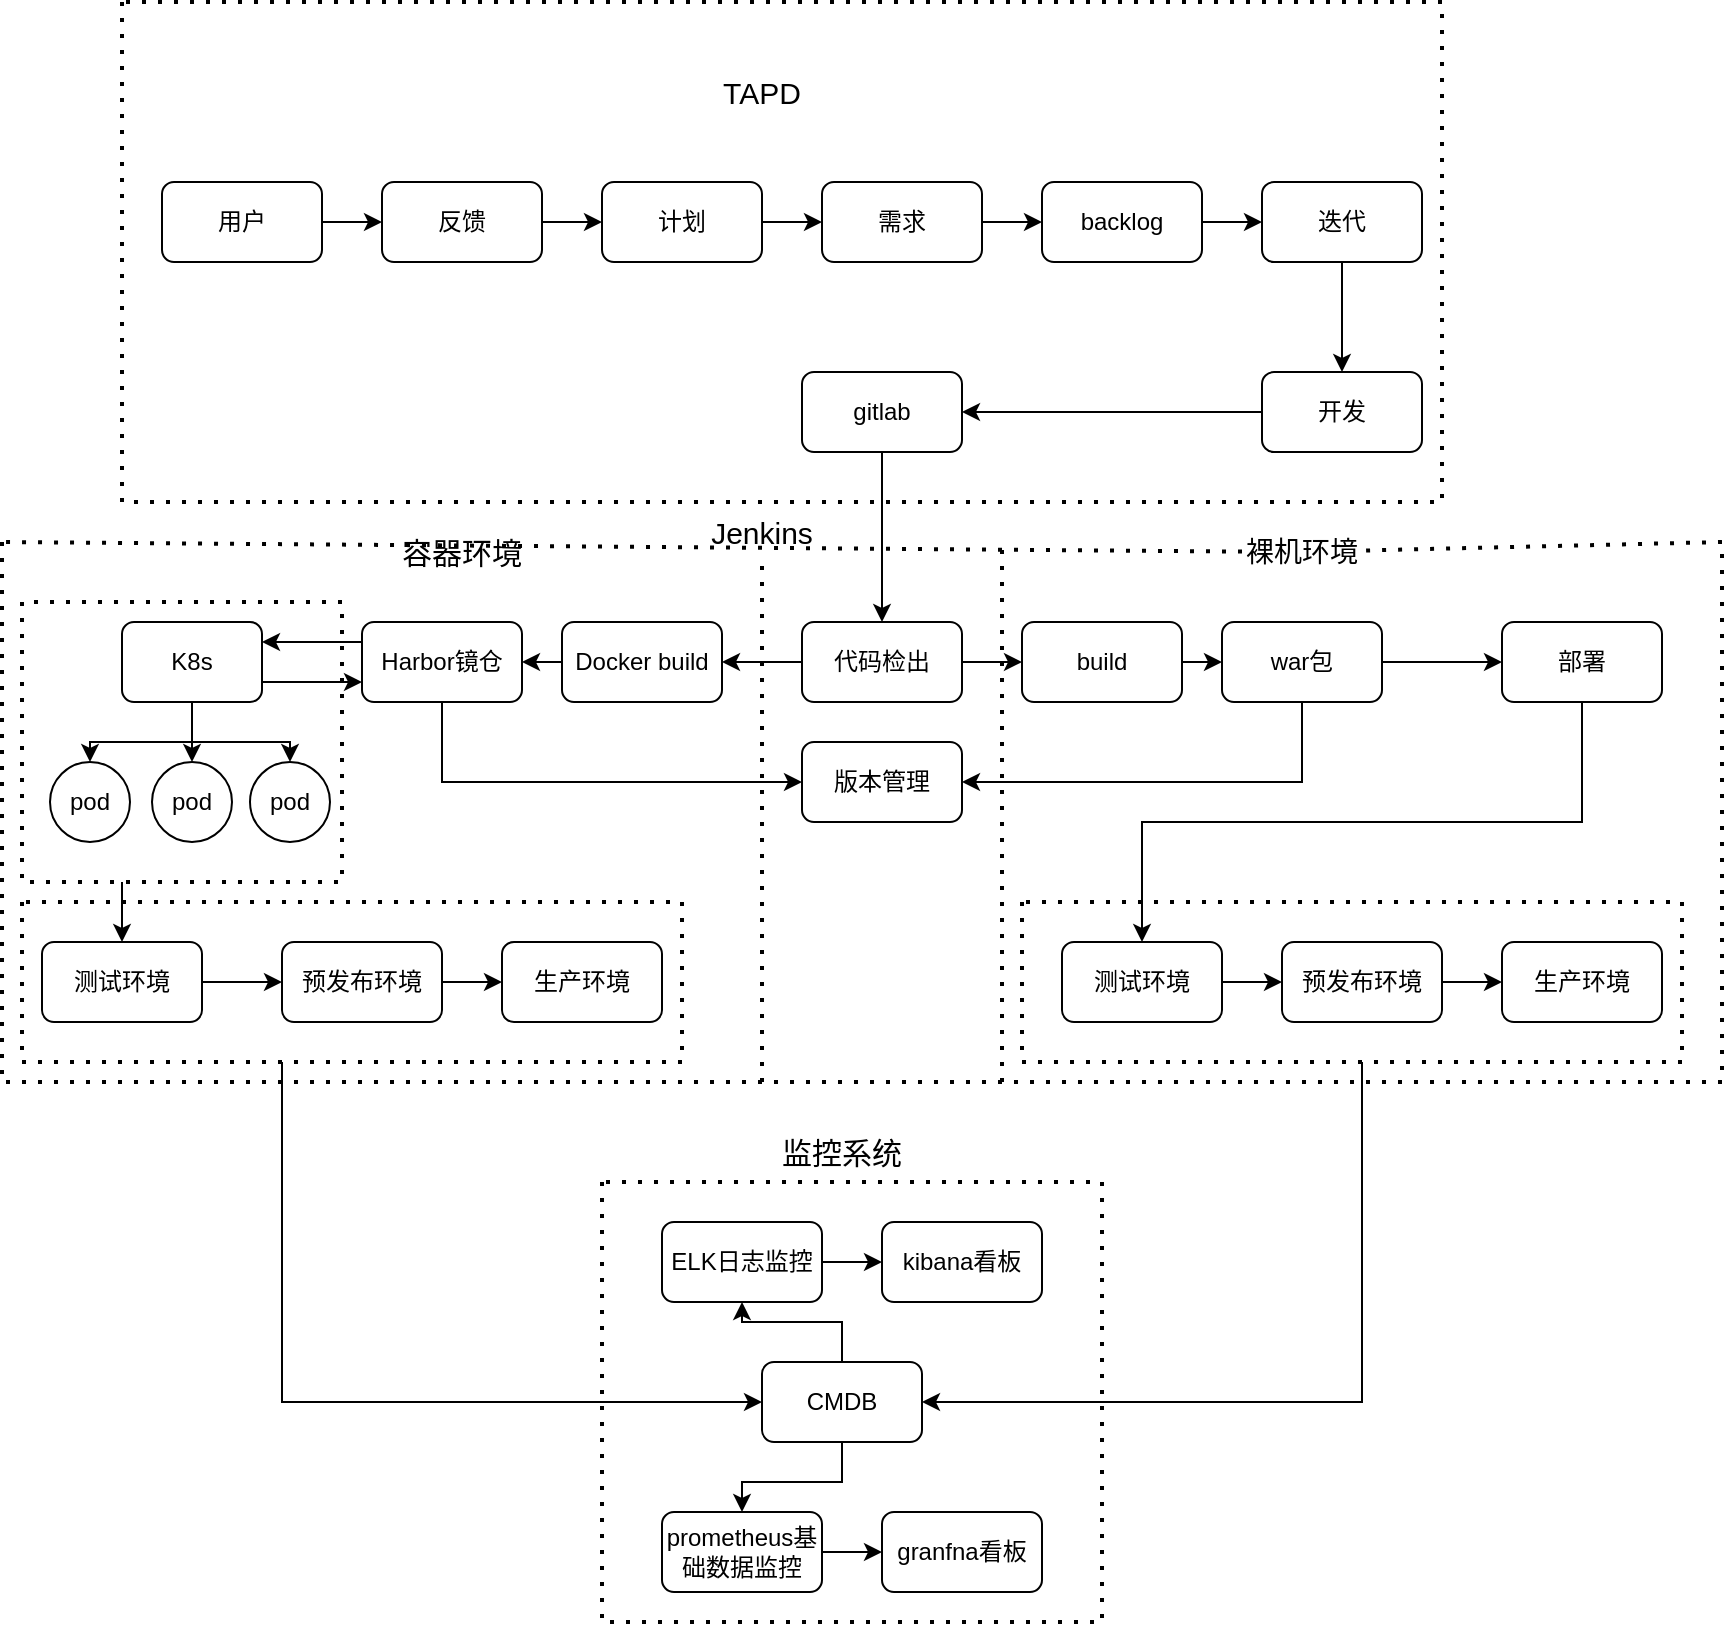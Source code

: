 <mxfile version="15.6.8" type="github">
  <diagram id="ewAgk28_D8-xKCc3fxLr" name="Page-1">
    <mxGraphModel dx="1245" dy="654" grid="1" gridSize="10" guides="1" tooltips="1" connect="1" arrows="1" fold="1" page="1" pageScale="1" pageWidth="827" pageHeight="1169" math="0" shadow="0">
      <root>
        <mxCell id="0" />
        <mxCell id="1" parent="0" />
        <mxCell id="5S8CrPWEdhfOQKya8A3b-28" style="edgeStyle=orthogonalEdgeStyle;rounded=0;orthogonalLoop=1;jettySize=auto;html=1;exitX=1;exitY=0.5;exitDx=0;exitDy=0;" parent="1" source="5S8CrPWEdhfOQKya8A3b-17" target="5S8CrPWEdhfOQKya8A3b-18" edge="1">
          <mxGeometry relative="1" as="geometry" />
        </mxCell>
        <mxCell id="5S8CrPWEdhfOQKya8A3b-17" value="用户" style="rounded=1;whiteSpace=wrap;html=1;" parent="1" vertex="1">
          <mxGeometry x="440" y="220" width="80" height="40" as="geometry" />
        </mxCell>
        <mxCell id="5S8CrPWEdhfOQKya8A3b-29" style="edgeStyle=orthogonalEdgeStyle;rounded=0;orthogonalLoop=1;jettySize=auto;html=1;exitX=1;exitY=0.5;exitDx=0;exitDy=0;entryX=0;entryY=0.5;entryDx=0;entryDy=0;" parent="1" source="5S8CrPWEdhfOQKya8A3b-18" target="5S8CrPWEdhfOQKya8A3b-19" edge="1">
          <mxGeometry relative="1" as="geometry" />
        </mxCell>
        <mxCell id="5S8CrPWEdhfOQKya8A3b-18" value="反馈" style="rounded=1;whiteSpace=wrap;html=1;" parent="1" vertex="1">
          <mxGeometry x="550" y="220" width="80" height="40" as="geometry" />
        </mxCell>
        <mxCell id="5S8CrPWEdhfOQKya8A3b-30" style="edgeStyle=orthogonalEdgeStyle;rounded=0;orthogonalLoop=1;jettySize=auto;html=1;exitX=1;exitY=0.5;exitDx=0;exitDy=0;entryX=0;entryY=0.5;entryDx=0;entryDy=0;" parent="1" source="5S8CrPWEdhfOQKya8A3b-19" target="5S8CrPWEdhfOQKya8A3b-20" edge="1">
          <mxGeometry relative="1" as="geometry" />
        </mxCell>
        <mxCell id="5S8CrPWEdhfOQKya8A3b-19" value="计划" style="rounded=1;whiteSpace=wrap;html=1;" parent="1" vertex="1">
          <mxGeometry x="660" y="220" width="80" height="40" as="geometry" />
        </mxCell>
        <mxCell id="5S8CrPWEdhfOQKya8A3b-31" style="edgeStyle=orthogonalEdgeStyle;rounded=0;orthogonalLoop=1;jettySize=auto;html=1;exitX=1;exitY=0.5;exitDx=0;exitDy=0;entryX=0;entryY=0.5;entryDx=0;entryDy=0;" parent="1" source="5S8CrPWEdhfOQKya8A3b-20" target="5S8CrPWEdhfOQKya8A3b-21" edge="1">
          <mxGeometry relative="1" as="geometry" />
        </mxCell>
        <mxCell id="5S8CrPWEdhfOQKya8A3b-20" value="需求" style="rounded=1;whiteSpace=wrap;html=1;" parent="1" vertex="1">
          <mxGeometry x="770" y="220" width="80" height="40" as="geometry" />
        </mxCell>
        <mxCell id="5S8CrPWEdhfOQKya8A3b-32" style="edgeStyle=orthogonalEdgeStyle;rounded=0;orthogonalLoop=1;jettySize=auto;html=1;exitX=1;exitY=0.5;exitDx=0;exitDy=0;entryX=0;entryY=0.5;entryDx=0;entryDy=0;" parent="1" source="5S8CrPWEdhfOQKya8A3b-21" target="5S8CrPWEdhfOQKya8A3b-22" edge="1">
          <mxGeometry relative="1" as="geometry" />
        </mxCell>
        <mxCell id="5S8CrPWEdhfOQKya8A3b-21" value="backlog" style="rounded=1;whiteSpace=wrap;html=1;" parent="1" vertex="1">
          <mxGeometry x="880" y="220" width="80" height="40" as="geometry" />
        </mxCell>
        <mxCell id="5S8CrPWEdhfOQKya8A3b-27" style="edgeStyle=orthogonalEdgeStyle;rounded=0;orthogonalLoop=1;jettySize=auto;html=1;exitX=0.5;exitY=1;exitDx=0;exitDy=0;entryX=0.5;entryY=0;entryDx=0;entryDy=0;" parent="1" source="5S8CrPWEdhfOQKya8A3b-22" target="5S8CrPWEdhfOQKya8A3b-23" edge="1">
          <mxGeometry relative="1" as="geometry" />
        </mxCell>
        <mxCell id="5S8CrPWEdhfOQKya8A3b-22" value="迭代" style="rounded=1;whiteSpace=wrap;html=1;" parent="1" vertex="1">
          <mxGeometry x="990" y="220" width="80" height="40" as="geometry" />
        </mxCell>
        <mxCell id="5S8CrPWEdhfOQKya8A3b-26" style="edgeStyle=orthogonalEdgeStyle;rounded=0;orthogonalLoop=1;jettySize=auto;html=1;exitX=0;exitY=0.5;exitDx=0;exitDy=0;entryX=1;entryY=0.5;entryDx=0;entryDy=0;" parent="1" source="5S8CrPWEdhfOQKya8A3b-23" target="5S8CrPWEdhfOQKya8A3b-24" edge="1">
          <mxGeometry relative="1" as="geometry" />
        </mxCell>
        <mxCell id="5S8CrPWEdhfOQKya8A3b-23" value="开发" style="rounded=1;whiteSpace=wrap;html=1;" parent="1" vertex="1">
          <mxGeometry x="990" y="315" width="80" height="40" as="geometry" />
        </mxCell>
        <mxCell id="5S8CrPWEdhfOQKya8A3b-40" style="edgeStyle=orthogonalEdgeStyle;rounded=0;orthogonalLoop=1;jettySize=auto;html=1;exitX=0.5;exitY=1;exitDx=0;exitDy=0;entryX=0.5;entryY=0;entryDx=0;entryDy=0;" parent="1" source="5S8CrPWEdhfOQKya8A3b-24" target="5S8CrPWEdhfOQKya8A3b-35" edge="1">
          <mxGeometry relative="1" as="geometry" />
        </mxCell>
        <mxCell id="5S8CrPWEdhfOQKya8A3b-24" value="gitlab" style="rounded=1;whiteSpace=wrap;html=1;" parent="1" vertex="1">
          <mxGeometry x="760" y="315" width="80" height="40" as="geometry" />
        </mxCell>
        <mxCell id="5S8CrPWEdhfOQKya8A3b-33" value="" style="endArrow=none;dashed=1;html=1;dashPattern=1 3;strokeWidth=2;rounded=0;" parent="1" edge="1">
          <mxGeometry width="50" height="50" relative="1" as="geometry">
            <mxPoint x="420" y="130" as="sourcePoint" />
            <mxPoint x="420" y="130" as="targetPoint" />
            <Array as="points">
              <mxPoint x="420" y="380" />
              <mxPoint x="1080" y="380" />
              <mxPoint x="1080" y="130" />
            </Array>
          </mxGeometry>
        </mxCell>
        <mxCell id="5S8CrPWEdhfOQKya8A3b-34" value="&lt;font style=&quot;font-size: 15px&quot;&gt;TAPD&lt;/font&gt;" style="text;html=1;strokeColor=none;fillColor=none;align=center;verticalAlign=middle;whiteSpace=wrap;rounded=0;" parent="1" vertex="1">
          <mxGeometry x="710" y="160" width="60" height="30" as="geometry" />
        </mxCell>
        <mxCell id="_a8eyUMC2ZlrNDKBccpk-2" style="edgeStyle=orthogonalEdgeStyle;rounded=0;orthogonalLoop=1;jettySize=auto;html=1;exitX=0;exitY=0.5;exitDx=0;exitDy=0;entryX=1;entryY=0.5;entryDx=0;entryDy=0;" edge="1" parent="1" source="5S8CrPWEdhfOQKya8A3b-35" target="_a8eyUMC2ZlrNDKBccpk-1">
          <mxGeometry relative="1" as="geometry" />
        </mxCell>
        <mxCell id="_a8eyUMC2ZlrNDKBccpk-22" style="edgeStyle=orthogonalEdgeStyle;rounded=0;orthogonalLoop=1;jettySize=auto;html=1;exitX=1;exitY=0.5;exitDx=0;exitDy=0;entryX=0;entryY=0.5;entryDx=0;entryDy=0;" edge="1" parent="1" source="5S8CrPWEdhfOQKya8A3b-35" target="_a8eyUMC2ZlrNDKBccpk-15">
          <mxGeometry relative="1" as="geometry" />
        </mxCell>
        <mxCell id="5S8CrPWEdhfOQKya8A3b-35" value="代码检出" style="rounded=1;whiteSpace=wrap;html=1;" parent="1" vertex="1">
          <mxGeometry x="760" y="440" width="80" height="40" as="geometry" />
        </mxCell>
        <mxCell id="_a8eyUMC2ZlrNDKBccpk-48" style="edgeStyle=orthogonalEdgeStyle;rounded=0;orthogonalLoop=1;jettySize=auto;html=1;exitX=1;exitY=0.5;exitDx=0;exitDy=0;entryX=0;entryY=0.5;entryDx=0;entryDy=0;fontSize=15;" edge="1" parent="1" source="5S8CrPWEdhfOQKya8A3b-36" target="5S8CrPWEdhfOQKya8A3b-37">
          <mxGeometry relative="1" as="geometry" />
        </mxCell>
        <mxCell id="5S8CrPWEdhfOQKya8A3b-36" value="测试环境" style="rounded=1;whiteSpace=wrap;html=1;" parent="1" vertex="1">
          <mxGeometry x="890" y="600" width="80" height="40" as="geometry" />
        </mxCell>
        <mxCell id="_a8eyUMC2ZlrNDKBccpk-49" style="edgeStyle=orthogonalEdgeStyle;rounded=0;orthogonalLoop=1;jettySize=auto;html=1;exitX=1;exitY=0.5;exitDx=0;exitDy=0;entryX=0;entryY=0.5;entryDx=0;entryDy=0;fontSize=15;" edge="1" parent="1" source="5S8CrPWEdhfOQKya8A3b-37" target="5S8CrPWEdhfOQKya8A3b-38">
          <mxGeometry relative="1" as="geometry" />
        </mxCell>
        <mxCell id="5S8CrPWEdhfOQKya8A3b-37" value="预发布环境" style="rounded=1;whiteSpace=wrap;html=1;" parent="1" vertex="1">
          <mxGeometry x="1000" y="600" width="80" height="40" as="geometry" />
        </mxCell>
        <mxCell id="5S8CrPWEdhfOQKya8A3b-38" value="生产环境" style="rounded=1;whiteSpace=wrap;html=1;" parent="1" vertex="1">
          <mxGeometry x="1110" y="600" width="80" height="40" as="geometry" />
        </mxCell>
        <mxCell id="5S8CrPWEdhfOQKya8A3b-39" value="" style="endArrow=none;dashed=1;html=1;dashPattern=1 3;strokeWidth=2;rounded=0;startArrow=none;" parent="1" edge="1" source="_a8eyUMC2ZlrNDKBccpk-36">
          <mxGeometry width="50" height="50" relative="1" as="geometry">
            <mxPoint x="360" y="400" as="sourcePoint" />
            <mxPoint x="360" y="400" as="targetPoint" />
            <Array as="points" />
          </mxGeometry>
        </mxCell>
        <mxCell id="5S8CrPWEdhfOQKya8A3b-49" style="edgeStyle=orthogonalEdgeStyle;rounded=0;orthogonalLoop=1;jettySize=auto;html=1;exitX=1;exitY=0.5;exitDx=0;exitDy=0;entryX=0;entryY=0.5;entryDx=0;entryDy=0;" parent="1" source="5S8CrPWEdhfOQKya8A3b-44" target="5S8CrPWEdhfOQKya8A3b-47" edge="1">
          <mxGeometry relative="1" as="geometry" />
        </mxCell>
        <mxCell id="5S8CrPWEdhfOQKya8A3b-44" value="ELK日志监控" style="rounded=1;whiteSpace=wrap;html=1;" parent="1" vertex="1">
          <mxGeometry x="690" y="740" width="80" height="40" as="geometry" />
        </mxCell>
        <mxCell id="5S8CrPWEdhfOQKya8A3b-50" style="edgeStyle=orthogonalEdgeStyle;rounded=0;orthogonalLoop=1;jettySize=auto;html=1;exitX=1;exitY=0.5;exitDx=0;exitDy=0;entryX=0;entryY=0.5;entryDx=0;entryDy=0;" parent="1" source="5S8CrPWEdhfOQKya8A3b-45" target="5S8CrPWEdhfOQKya8A3b-46" edge="1">
          <mxGeometry relative="1" as="geometry" />
        </mxCell>
        <mxCell id="5S8CrPWEdhfOQKya8A3b-45" value="prometheus基础数据监控" style="rounded=1;whiteSpace=wrap;html=1;" parent="1" vertex="1">
          <mxGeometry x="690" y="885" width="80" height="40" as="geometry" />
        </mxCell>
        <mxCell id="5S8CrPWEdhfOQKya8A3b-46" value="granfna看板" style="rounded=1;whiteSpace=wrap;html=1;" parent="1" vertex="1">
          <mxGeometry x="800" y="885" width="80" height="40" as="geometry" />
        </mxCell>
        <mxCell id="5S8CrPWEdhfOQKya8A3b-47" value="kibana看板" style="rounded=1;whiteSpace=wrap;html=1;" parent="1" vertex="1">
          <mxGeometry x="800" y="740" width="80" height="40" as="geometry" />
        </mxCell>
        <mxCell id="5S8CrPWEdhfOQKya8A3b-52" style="edgeStyle=orthogonalEdgeStyle;rounded=0;orthogonalLoop=1;jettySize=auto;html=1;exitX=0.5;exitY=1;exitDx=0;exitDy=0;entryX=0.5;entryY=0;entryDx=0;entryDy=0;" parent="1" source="5S8CrPWEdhfOQKya8A3b-51" target="5S8CrPWEdhfOQKya8A3b-45" edge="1">
          <mxGeometry relative="1" as="geometry" />
        </mxCell>
        <mxCell id="5S8CrPWEdhfOQKya8A3b-53" style="edgeStyle=orthogonalEdgeStyle;rounded=0;orthogonalLoop=1;jettySize=auto;html=1;exitX=0.5;exitY=0;exitDx=0;exitDy=0;entryX=0.5;entryY=1;entryDx=0;entryDy=0;" parent="1" source="5S8CrPWEdhfOQKya8A3b-51" target="5S8CrPWEdhfOQKya8A3b-44" edge="1">
          <mxGeometry relative="1" as="geometry" />
        </mxCell>
        <mxCell id="5S8CrPWEdhfOQKya8A3b-51" value="CMDB" style="rounded=1;whiteSpace=wrap;html=1;" parent="1" vertex="1">
          <mxGeometry x="740" y="810" width="80" height="40" as="geometry" />
        </mxCell>
        <mxCell id="5S8CrPWEdhfOQKya8A3b-54" value="" style="endArrow=none;dashed=1;html=1;dashPattern=1 3;strokeWidth=2;rounded=0;" parent="1" edge="1">
          <mxGeometry width="50" height="50" relative="1" as="geometry">
            <mxPoint x="660" y="720" as="sourcePoint" />
            <mxPoint x="660" y="720" as="targetPoint" />
            <Array as="points">
              <mxPoint x="660" y="940" />
              <mxPoint x="910" y="940" />
              <mxPoint x="910" y="720" />
            </Array>
          </mxGeometry>
        </mxCell>
        <mxCell id="_a8eyUMC2ZlrNDKBccpk-4" style="edgeStyle=orthogonalEdgeStyle;rounded=0;orthogonalLoop=1;jettySize=auto;html=1;exitX=0;exitY=0.5;exitDx=0;exitDy=0;entryX=1;entryY=0.5;entryDx=0;entryDy=0;" edge="1" parent="1" source="_a8eyUMC2ZlrNDKBccpk-1" target="_a8eyUMC2ZlrNDKBccpk-3">
          <mxGeometry relative="1" as="geometry" />
        </mxCell>
        <mxCell id="_a8eyUMC2ZlrNDKBccpk-1" value="Docker build" style="rounded=1;whiteSpace=wrap;html=1;" vertex="1" parent="1">
          <mxGeometry x="640" y="440" width="80" height="40" as="geometry" />
        </mxCell>
        <mxCell id="_a8eyUMC2ZlrNDKBccpk-5" style="edgeStyle=orthogonalEdgeStyle;rounded=0;orthogonalLoop=1;jettySize=auto;html=1;exitX=0;exitY=0.25;exitDx=0;exitDy=0;" edge="1" parent="1" source="_a8eyUMC2ZlrNDKBccpk-3">
          <mxGeometry relative="1" as="geometry">
            <mxPoint x="490" y="450" as="targetPoint" />
            <mxPoint x="530" y="450" as="sourcePoint" />
          </mxGeometry>
        </mxCell>
        <mxCell id="_a8eyUMC2ZlrNDKBccpk-52" style="edgeStyle=orthogonalEdgeStyle;rounded=0;orthogonalLoop=1;jettySize=auto;html=1;exitX=0.5;exitY=1;exitDx=0;exitDy=0;entryX=0;entryY=0.5;entryDx=0;entryDy=0;fontSize=15;" edge="1" parent="1" source="_a8eyUMC2ZlrNDKBccpk-3" target="_a8eyUMC2ZlrNDKBccpk-51">
          <mxGeometry relative="1" as="geometry" />
        </mxCell>
        <mxCell id="_a8eyUMC2ZlrNDKBccpk-3" value="Harbor镜仓" style="rounded=1;whiteSpace=wrap;html=1;" vertex="1" parent="1">
          <mxGeometry x="540" y="440" width="80" height="40" as="geometry" />
        </mxCell>
        <mxCell id="_a8eyUMC2ZlrNDKBccpk-7" style="edgeStyle=orthogonalEdgeStyle;rounded=0;orthogonalLoop=1;jettySize=auto;html=1;exitX=1;exitY=0.75;exitDx=0;exitDy=0;entryX=0;entryY=0.75;entryDx=0;entryDy=0;" edge="1" parent="1" source="_a8eyUMC2ZlrNDKBccpk-6" target="_a8eyUMC2ZlrNDKBccpk-3">
          <mxGeometry relative="1" as="geometry">
            <mxPoint x="530" y="470" as="targetPoint" />
          </mxGeometry>
        </mxCell>
        <mxCell id="_a8eyUMC2ZlrNDKBccpk-12" style="edgeStyle=orthogonalEdgeStyle;rounded=0;orthogonalLoop=1;jettySize=auto;html=1;exitX=0.5;exitY=1;exitDx=0;exitDy=0;entryX=0.5;entryY=0;entryDx=0;entryDy=0;" edge="1" parent="1" source="_a8eyUMC2ZlrNDKBccpk-6" target="_a8eyUMC2ZlrNDKBccpk-8">
          <mxGeometry relative="1" as="geometry" />
        </mxCell>
        <mxCell id="_a8eyUMC2ZlrNDKBccpk-13" style="edgeStyle=orthogonalEdgeStyle;rounded=0;orthogonalLoop=1;jettySize=auto;html=1;exitX=0.5;exitY=1;exitDx=0;exitDy=0;entryX=0.5;entryY=0;entryDx=0;entryDy=0;" edge="1" parent="1" source="_a8eyUMC2ZlrNDKBccpk-6" target="_a8eyUMC2ZlrNDKBccpk-10">
          <mxGeometry relative="1" as="geometry" />
        </mxCell>
        <mxCell id="_a8eyUMC2ZlrNDKBccpk-14" style="edgeStyle=orthogonalEdgeStyle;rounded=0;orthogonalLoop=1;jettySize=auto;html=1;exitX=0.5;exitY=1;exitDx=0;exitDy=0;entryX=0.5;entryY=0;entryDx=0;entryDy=0;" edge="1" parent="1" source="_a8eyUMC2ZlrNDKBccpk-6" target="_a8eyUMC2ZlrNDKBccpk-11">
          <mxGeometry relative="1" as="geometry" />
        </mxCell>
        <mxCell id="_a8eyUMC2ZlrNDKBccpk-6" value="K8s" style="rounded=1;whiteSpace=wrap;html=1;" vertex="1" parent="1">
          <mxGeometry x="420" y="440" width="70" height="40" as="geometry" />
        </mxCell>
        <mxCell id="_a8eyUMC2ZlrNDKBccpk-8" value="pod" style="ellipse;whiteSpace=wrap;html=1;aspect=fixed;" vertex="1" parent="1">
          <mxGeometry x="435" y="510" width="40" height="40" as="geometry" />
        </mxCell>
        <mxCell id="_a8eyUMC2ZlrNDKBccpk-10" value="pod" style="ellipse;whiteSpace=wrap;html=1;aspect=fixed;" vertex="1" parent="1">
          <mxGeometry x="384" y="510" width="40" height="40" as="geometry" />
        </mxCell>
        <mxCell id="_a8eyUMC2ZlrNDKBccpk-11" value="pod" style="ellipse;whiteSpace=wrap;html=1;aspect=fixed;" vertex="1" parent="1">
          <mxGeometry x="484" y="510" width="40" height="40" as="geometry" />
        </mxCell>
        <mxCell id="_a8eyUMC2ZlrNDKBccpk-23" style="edgeStyle=orthogonalEdgeStyle;rounded=0;orthogonalLoop=1;jettySize=auto;html=1;exitX=1;exitY=0.5;exitDx=0;exitDy=0;entryX=0;entryY=0.5;entryDx=0;entryDy=0;" edge="1" parent="1" source="_a8eyUMC2ZlrNDKBccpk-15" target="_a8eyUMC2ZlrNDKBccpk-16">
          <mxGeometry relative="1" as="geometry" />
        </mxCell>
        <mxCell id="_a8eyUMC2ZlrNDKBccpk-15" value="build" style="rounded=1;whiteSpace=wrap;html=1;" vertex="1" parent="1">
          <mxGeometry x="870" y="440" width="80" height="40" as="geometry" />
        </mxCell>
        <mxCell id="_a8eyUMC2ZlrNDKBccpk-24" style="edgeStyle=orthogonalEdgeStyle;rounded=0;orthogonalLoop=1;jettySize=auto;html=1;exitX=1;exitY=0.5;exitDx=0;exitDy=0;entryX=0;entryY=0.5;entryDx=0;entryDy=0;" edge="1" parent="1" source="_a8eyUMC2ZlrNDKBccpk-16" target="_a8eyUMC2ZlrNDKBccpk-17">
          <mxGeometry relative="1" as="geometry" />
        </mxCell>
        <mxCell id="_a8eyUMC2ZlrNDKBccpk-53" style="edgeStyle=orthogonalEdgeStyle;rounded=0;orthogonalLoop=1;jettySize=auto;html=1;exitX=0.5;exitY=1;exitDx=0;exitDy=0;entryX=1;entryY=0.5;entryDx=0;entryDy=0;fontSize=15;" edge="1" parent="1" source="_a8eyUMC2ZlrNDKBccpk-16" target="_a8eyUMC2ZlrNDKBccpk-51">
          <mxGeometry relative="1" as="geometry" />
        </mxCell>
        <mxCell id="_a8eyUMC2ZlrNDKBccpk-16" value="war包" style="rounded=1;whiteSpace=wrap;html=1;" vertex="1" parent="1">
          <mxGeometry x="970" y="440" width="80" height="40" as="geometry" />
        </mxCell>
        <mxCell id="_a8eyUMC2ZlrNDKBccpk-47" style="edgeStyle=orthogonalEdgeStyle;rounded=0;orthogonalLoop=1;jettySize=auto;html=1;exitX=0.5;exitY=1;exitDx=0;exitDy=0;entryX=0.5;entryY=0;entryDx=0;entryDy=0;fontSize=15;" edge="1" parent="1" source="_a8eyUMC2ZlrNDKBccpk-17" target="5S8CrPWEdhfOQKya8A3b-36">
          <mxGeometry relative="1" as="geometry" />
        </mxCell>
        <mxCell id="_a8eyUMC2ZlrNDKBccpk-17" value="部署" style="rounded=1;whiteSpace=wrap;html=1;" vertex="1" parent="1">
          <mxGeometry x="1110" y="440" width="80" height="40" as="geometry" />
        </mxCell>
        <mxCell id="_a8eyUMC2ZlrNDKBccpk-18" value="&lt;font style=&quot;font-size: 15px&quot;&gt;Jenkins&lt;/font&gt;" style="text;html=1;strokeColor=none;fillColor=none;align=center;verticalAlign=middle;whiteSpace=wrap;rounded=0;" vertex="1" parent="1">
          <mxGeometry x="710" y="380" width="60" height="30" as="geometry" />
        </mxCell>
        <mxCell id="_a8eyUMC2ZlrNDKBccpk-45" style="edgeStyle=orthogonalEdgeStyle;rounded=0;orthogonalLoop=1;jettySize=auto;html=1;exitX=1;exitY=0.5;exitDx=0;exitDy=0;entryX=0;entryY=0.5;entryDx=0;entryDy=0;fontSize=15;" edge="1" parent="1" source="_a8eyUMC2ZlrNDKBccpk-19" target="_a8eyUMC2ZlrNDKBccpk-20">
          <mxGeometry relative="1" as="geometry" />
        </mxCell>
        <mxCell id="_a8eyUMC2ZlrNDKBccpk-19" value="测试环境" style="rounded=1;whiteSpace=wrap;html=1;" vertex="1" parent="1">
          <mxGeometry x="380" y="600" width="80" height="40" as="geometry" />
        </mxCell>
        <mxCell id="_a8eyUMC2ZlrNDKBccpk-46" style="edgeStyle=orthogonalEdgeStyle;rounded=0;orthogonalLoop=1;jettySize=auto;html=1;exitX=1;exitY=0.5;exitDx=0;exitDy=0;entryX=0;entryY=0.5;entryDx=0;entryDy=0;fontSize=15;" edge="1" parent="1" source="_a8eyUMC2ZlrNDKBccpk-20" target="_a8eyUMC2ZlrNDKBccpk-21">
          <mxGeometry relative="1" as="geometry" />
        </mxCell>
        <mxCell id="_a8eyUMC2ZlrNDKBccpk-20" value="预发布环境" style="rounded=1;whiteSpace=wrap;html=1;" vertex="1" parent="1">
          <mxGeometry x="500" y="600" width="80" height="40" as="geometry" />
        </mxCell>
        <mxCell id="_a8eyUMC2ZlrNDKBccpk-21" value="生产环境" style="rounded=1;whiteSpace=wrap;html=1;" vertex="1" parent="1">
          <mxGeometry x="610" y="600" width="80" height="40" as="geometry" />
        </mxCell>
        <mxCell id="_a8eyUMC2ZlrNDKBccpk-28" value="" style="endArrow=none;dashed=1;html=1;dashPattern=1 3;strokeWidth=2;rounded=0;" edge="1" parent="1">
          <mxGeometry width="50" height="50" relative="1" as="geometry">
            <mxPoint x="370" y="430" as="sourcePoint" />
            <mxPoint x="370" y="430" as="targetPoint" />
            <Array as="points">
              <mxPoint x="370" y="570" />
              <mxPoint x="530" y="570" />
              <mxPoint x="530" y="430" />
            </Array>
          </mxGeometry>
        </mxCell>
        <mxCell id="_a8eyUMC2ZlrNDKBccpk-33" value="" style="endArrow=none;dashed=1;html=1;dashPattern=1 3;strokeWidth=2;rounded=0;" edge="1" parent="1" target="_a8eyUMC2ZlrNDKBccpk-18">
          <mxGeometry width="50" height="50" relative="1" as="geometry">
            <mxPoint x="740" y="670" as="sourcePoint" />
            <mxPoint x="730" y="600" as="targetPoint" />
            <Array as="points">
              <mxPoint x="740" y="610" />
            </Array>
          </mxGeometry>
        </mxCell>
        <mxCell id="_a8eyUMC2ZlrNDKBccpk-34" value="" style="endArrow=none;dashed=1;html=1;dashPattern=1 3;strokeWidth=2;rounded=0;" edge="1" parent="1">
          <mxGeometry width="50" height="50" relative="1" as="geometry">
            <mxPoint x="860" y="670" as="sourcePoint" />
            <mxPoint x="860" y="400" as="targetPoint" />
          </mxGeometry>
        </mxCell>
        <mxCell id="_a8eyUMC2ZlrNDKBccpk-35" value="&lt;font style=&quot;font-size: 15px&quot;&gt;容器环境&lt;/font&gt;" style="text;html=1;strokeColor=none;fillColor=none;align=center;verticalAlign=middle;whiteSpace=wrap;rounded=0;" vertex="1" parent="1">
          <mxGeometry x="540" y="380" width="100" height="50" as="geometry" />
        </mxCell>
        <mxCell id="_a8eyUMC2ZlrNDKBccpk-36" value="&lt;font style=&quot;font-size: 14px&quot;&gt;裸机环境&lt;/font&gt;" style="text;html=1;strokeColor=none;fillColor=none;align=center;verticalAlign=middle;whiteSpace=wrap;rounded=0;" vertex="1" parent="1">
          <mxGeometry x="980" y="390" width="60" height="30" as="geometry" />
        </mxCell>
        <mxCell id="_a8eyUMC2ZlrNDKBccpk-37" value="" style="endArrow=none;dashed=1;html=1;dashPattern=1 3;strokeWidth=2;rounded=0;" edge="1" parent="1" target="_a8eyUMC2ZlrNDKBccpk-36">
          <mxGeometry width="50" height="50" relative="1" as="geometry">
            <mxPoint x="360" y="400" as="sourcePoint" />
            <mxPoint x="360" y="400" as="targetPoint" />
            <Array as="points">
              <mxPoint x="360" y="670" />
              <mxPoint x="1220" y="670" />
              <mxPoint x="1220" y="400" />
            </Array>
          </mxGeometry>
        </mxCell>
        <mxCell id="_a8eyUMC2ZlrNDKBccpk-38" value="" style="endArrow=none;dashed=1;html=1;dashPattern=1 3;strokeWidth=2;rounded=0;" edge="1" parent="1">
          <mxGeometry width="50" height="50" relative="1" as="geometry">
            <mxPoint x="870" y="580" as="sourcePoint" />
            <mxPoint x="870" y="580" as="targetPoint" />
            <Array as="points">
              <mxPoint x="870" y="660" />
              <mxPoint x="1200" y="660" />
              <mxPoint x="1200" y="580" />
            </Array>
          </mxGeometry>
        </mxCell>
        <mxCell id="_a8eyUMC2ZlrNDKBccpk-40" value="" style="endArrow=classic;html=1;rounded=0;fontSize=15;entryX=0;entryY=0.5;entryDx=0;entryDy=0;" edge="1" parent="1" target="5S8CrPWEdhfOQKya8A3b-51">
          <mxGeometry width="50" height="50" relative="1" as="geometry">
            <mxPoint x="500" y="660" as="sourcePoint" />
            <mxPoint x="730" y="720" as="targetPoint" />
            <Array as="points">
              <mxPoint x="500" y="830" />
            </Array>
          </mxGeometry>
        </mxCell>
        <mxCell id="_a8eyUMC2ZlrNDKBccpk-41" value="" style="endArrow=classic;html=1;rounded=0;fontSize=15;entryX=1;entryY=0.5;entryDx=0;entryDy=0;" edge="1" parent="1" target="5S8CrPWEdhfOQKya8A3b-51">
          <mxGeometry width="50" height="50" relative="1" as="geometry">
            <mxPoint x="1040" y="660" as="sourcePoint" />
            <mxPoint x="750" y="840" as="targetPoint" />
            <Array as="points">
              <mxPoint x="1040" y="830" />
            </Array>
          </mxGeometry>
        </mxCell>
        <mxCell id="_a8eyUMC2ZlrNDKBccpk-42" value="监控系统" style="text;html=1;strokeColor=none;fillColor=none;align=center;verticalAlign=middle;whiteSpace=wrap;rounded=0;fontSize=15;" vertex="1" parent="1">
          <mxGeometry x="740" y="690" width="80" height="30" as="geometry" />
        </mxCell>
        <mxCell id="_a8eyUMC2ZlrNDKBccpk-44" value="" style="endArrow=classic;html=1;rounded=0;fontSize=15;entryX=0.5;entryY=0;entryDx=0;entryDy=0;" edge="1" parent="1" target="_a8eyUMC2ZlrNDKBccpk-19">
          <mxGeometry width="50" height="50" relative="1" as="geometry">
            <mxPoint x="420" y="570" as="sourcePoint" />
            <mxPoint x="780" y="550" as="targetPoint" />
          </mxGeometry>
        </mxCell>
        <mxCell id="_a8eyUMC2ZlrNDKBccpk-50" value="" style="endArrow=none;dashed=1;html=1;dashPattern=1 3;strokeWidth=2;rounded=0;" edge="1" parent="1">
          <mxGeometry width="50" height="50" relative="1" as="geometry">
            <mxPoint x="370" y="580" as="sourcePoint" />
            <mxPoint x="370" y="580" as="targetPoint" />
            <Array as="points">
              <mxPoint x="370" y="660" />
              <mxPoint x="700" y="660" />
              <mxPoint x="700" y="580" />
            </Array>
          </mxGeometry>
        </mxCell>
        <mxCell id="_a8eyUMC2ZlrNDKBccpk-51" value="版本管理" style="rounded=1;whiteSpace=wrap;html=1;" vertex="1" parent="1">
          <mxGeometry x="760" y="500" width="80" height="40" as="geometry" />
        </mxCell>
      </root>
    </mxGraphModel>
  </diagram>
</mxfile>
